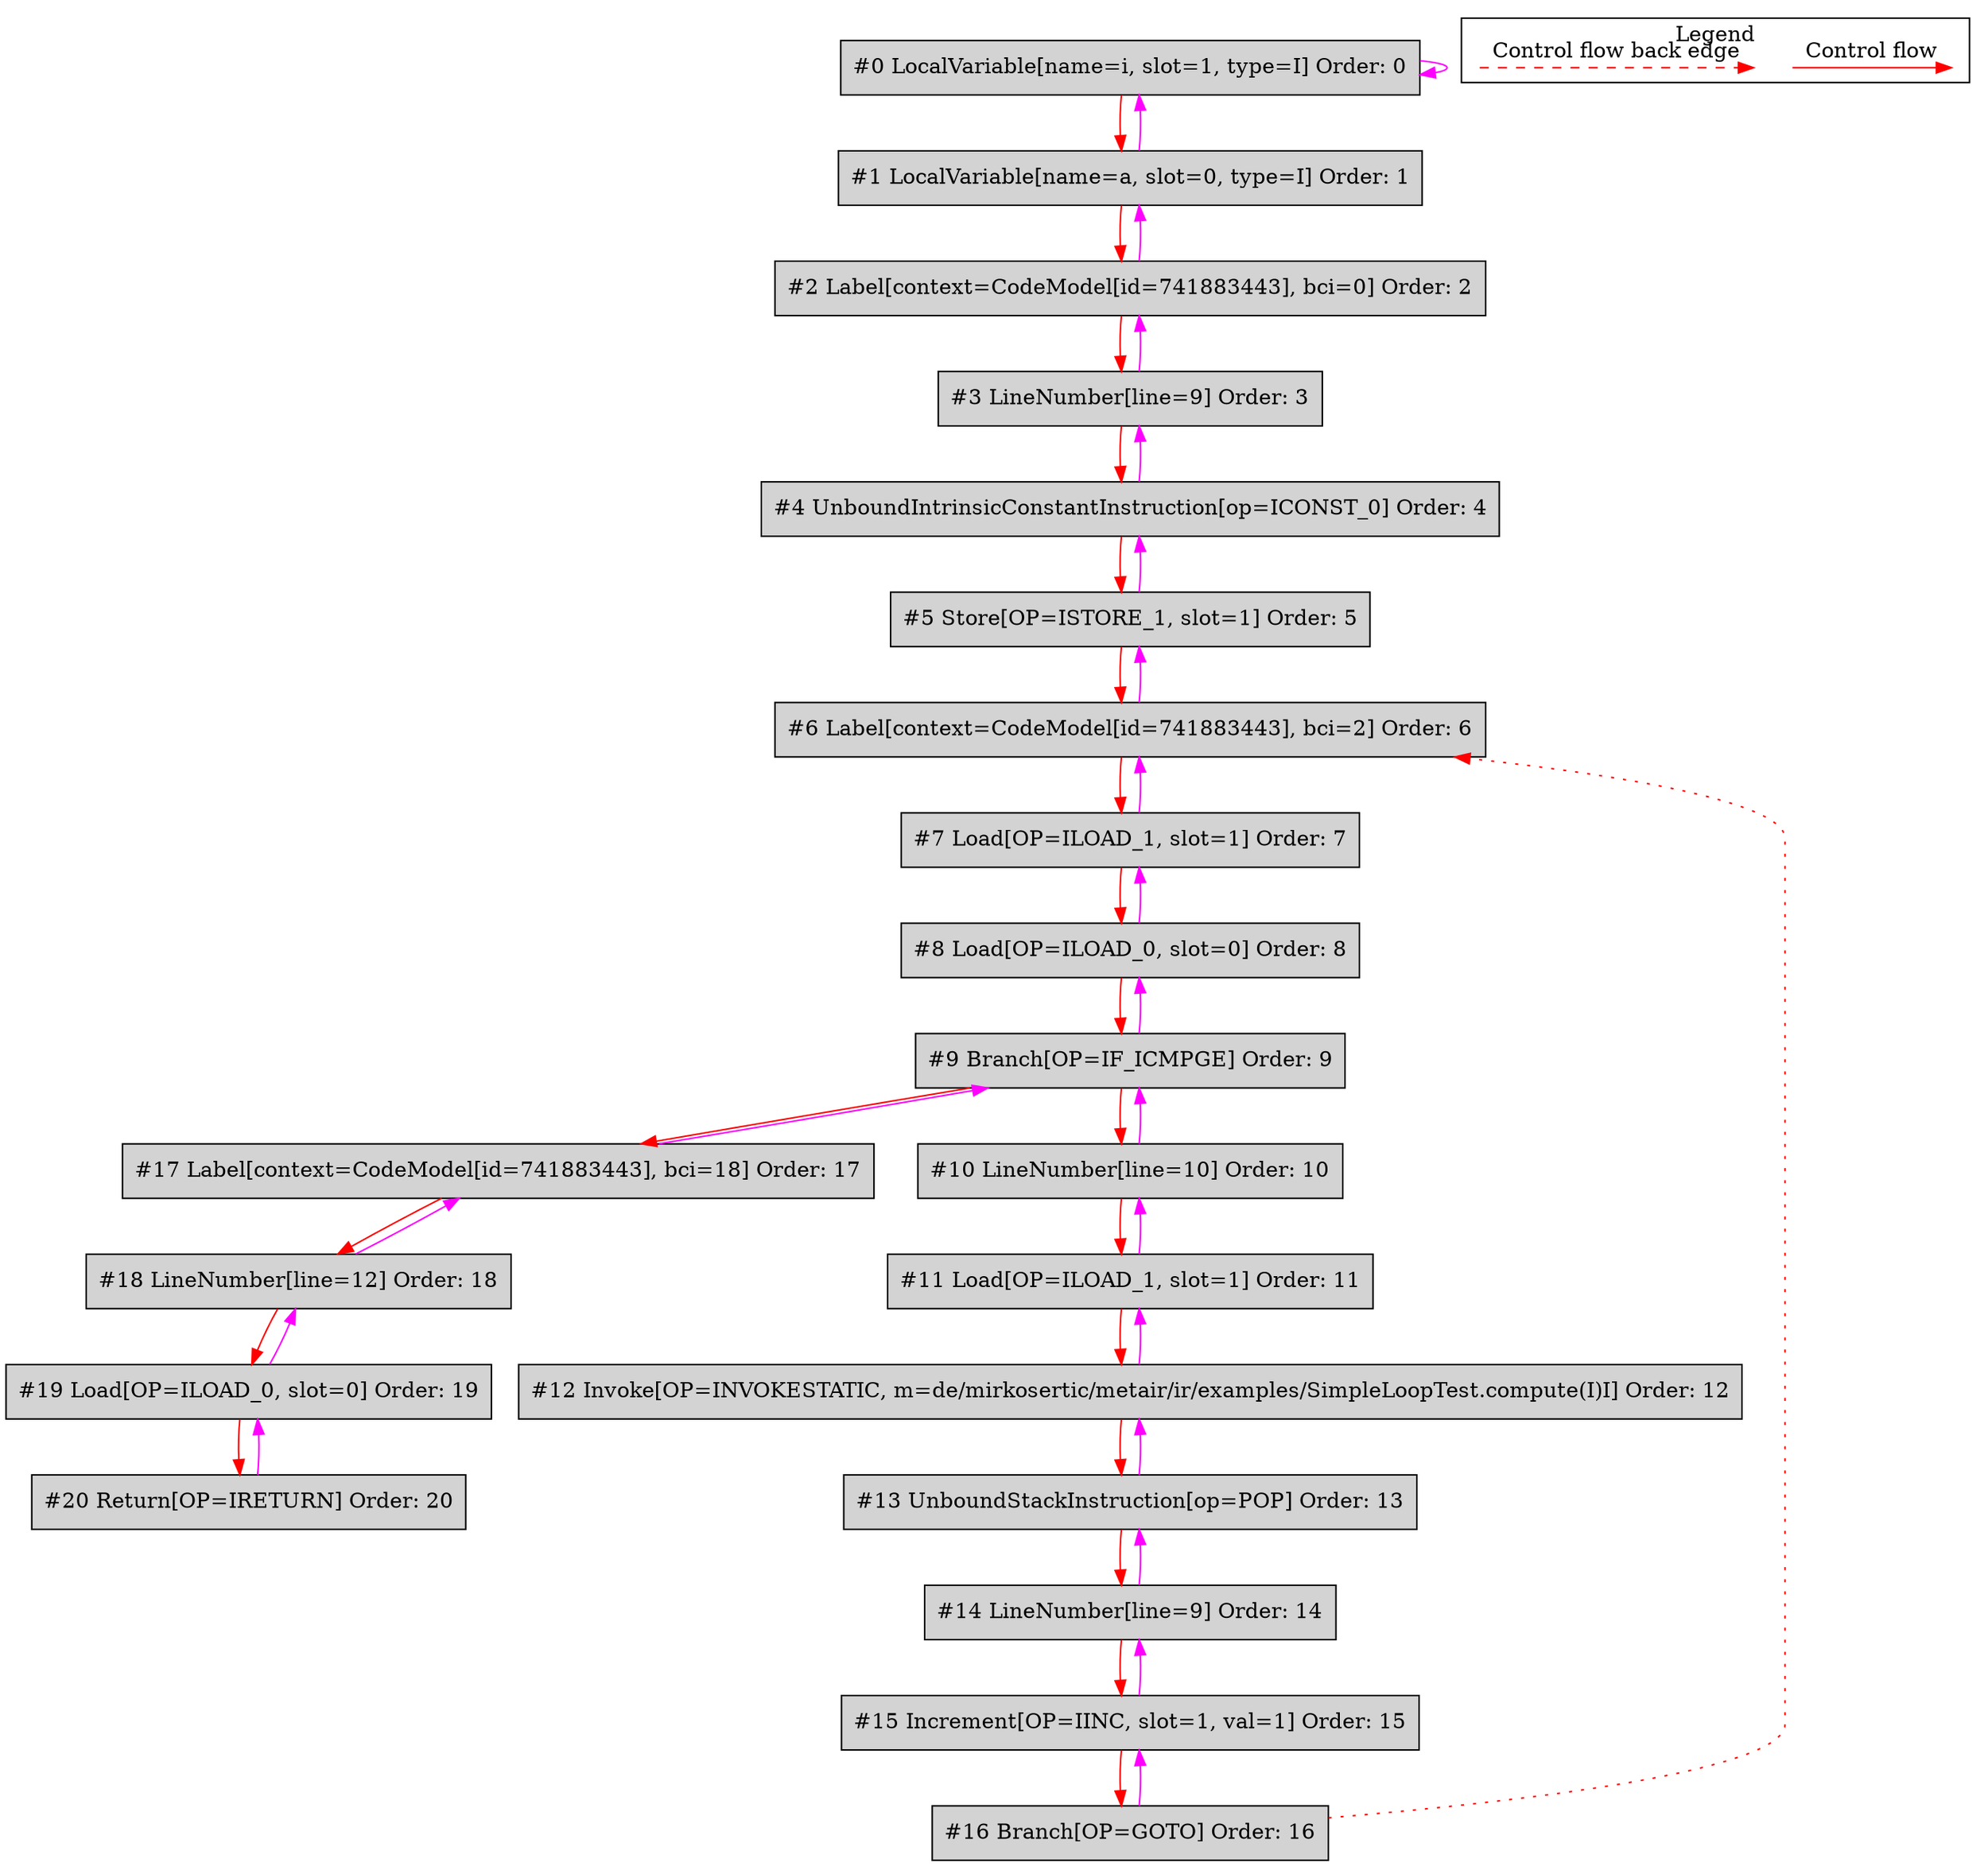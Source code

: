 digraph {
 ordering="in";
 node0[label="#0 LocalVariable[name=i, slot=1, type=I] Order: 0", shape=box, fillcolor=lightgrey, style=filled];
 node1[label="#1 LocalVariable[name=a, slot=0, type=I] Order: 1", shape=box, fillcolor=lightgrey, style=filled];
 node2[label="#2 Label[context=CodeModel[id=741883443], bci=0] Order: 2", shape=box, fillcolor=lightgrey, style=filled];
 node3[label="#3 LineNumber[line=9] Order: 3", shape=box, fillcolor=lightgrey, style=filled];
 node4[label="#4 UnboundIntrinsicConstantInstruction[op=ICONST_0] Order: 4", shape=box, fillcolor=lightgrey, style=filled];
 node5[label="#5 Store[OP=ISTORE_1, slot=1] Order: 5", shape=box, fillcolor=lightgrey, style=filled];
 node6[label="#6 Label[context=CodeModel[id=741883443], bci=2] Order: 6", shape=box, fillcolor=lightgrey, style=filled];
 node7[label="#7 Load[OP=ILOAD_1, slot=1] Order: 7", shape=box, fillcolor=lightgrey, style=filled];
 node8[label="#8 Load[OP=ILOAD_0, slot=0] Order: 8", shape=box, fillcolor=lightgrey, style=filled];
 node9[label="#9 Branch[OP=IF_ICMPGE] Order: 9", shape=box, fillcolor=lightgrey, style=filled];
 node10[label="#10 LineNumber[line=10] Order: 10", shape=box, fillcolor=lightgrey, style=filled];
 node11[label="#11 Load[OP=ILOAD_1, slot=1] Order: 11", shape=box, fillcolor=lightgrey, style=filled];
 node12[label="#12 Invoke[OP=INVOKESTATIC, m=de/mirkosertic/metair/ir/examples/SimpleLoopTest.compute(I)I] Order: 12", shape=box, fillcolor=lightgrey, style=filled];
 node13[label="#13 UnboundStackInstruction[op=POP] Order: 13", shape=box, fillcolor=lightgrey, style=filled];
 node14[label="#14 LineNumber[line=9] Order: 14", shape=box, fillcolor=lightgrey, style=filled];
 node15[label="#15 Increment[OP=IINC, slot=1, val=1] Order: 15", shape=box, fillcolor=lightgrey, style=filled];
 node16[label="#16 Branch[OP=GOTO] Order: 16", shape=box, fillcolor=lightgrey, style=filled];
 node17[label="#17 Label[context=CodeModel[id=741883443], bci=18] Order: 17", shape=box, fillcolor=lightgrey, style=filled];
 node18[label="#18 LineNumber[line=12] Order: 18", shape=box, fillcolor=lightgrey, style=filled];
 node19[label="#19 Load[OP=ILOAD_0, slot=0] Order: 19", shape=box, fillcolor=lightgrey, style=filled];
 node20[label="#20 Return[OP=IRETURN] Order: 20", shape=box, fillcolor=lightgrey, style=filled];
 node0 -> node0[color=fuchsia];
 node0 -> node1[color=red];
 node1 -> node0[color=fuchsia];
 node1 -> node2[color=red];
 node2 -> node1[color=fuchsia];
 node2 -> node3[color=red];
 node3 -> node2[color=fuchsia];
 node3 -> node4[color=red];
 node4 -> node3[color=fuchsia];
 node4 -> node5[color=red];
 node5 -> node4[color=fuchsia];
 node5 -> node6[color=red];
 node16 -> node6[color=red, style=dotted];
 node6 -> node5[color=fuchsia];
 node6 -> node7[color=red];
 node7 -> node6[color=fuchsia];
 node7 -> node8[color=red];
 node8 -> node7[color=fuchsia];
 node8 -> node9[color=red];
 node9 -> node8[color=fuchsia];
 node9 -> node10[color=red];
 node10 -> node9[color=fuchsia];
 node10 -> node11[color=red];
 node11 -> node10[color=fuchsia];
 node11 -> node12[color=red];
 node12 -> node11[color=fuchsia];
 node12 -> node13[color=red];
 node13 -> node12[color=fuchsia];
 node13 -> node14[color=red];
 node14 -> node13[color=fuchsia];
 node14 -> node15[color=red];
 node15 -> node14[color=fuchsia];
 node15 -> node16[color=red];
 node16 -> node15[color=fuchsia];
 node9 -> node17[color=red];
 node17 -> node9[color=fuchsia];
 node17 -> node18[color=red];
 node18 -> node17[color=fuchsia];
 node18 -> node19[color=red];
 node19 -> node18[color=fuchsia];
 node19 -> node20[color=red];
 node20 -> node19[color=fuchsia];
 subgraph cluster_000 {
  label = "Legend";
  node [shape=point]
  {
   rank=same;
   c0 [style = invis];
   c1 [style = invis];
   c2 [style = invis];
   c3 [style = invis];
  }
  c0 -> c1 [label="Control flow", style=solid, color=red]
  c2 -> c3 [label="Control flow back edge", style=dashed, color=red]
 }

}
